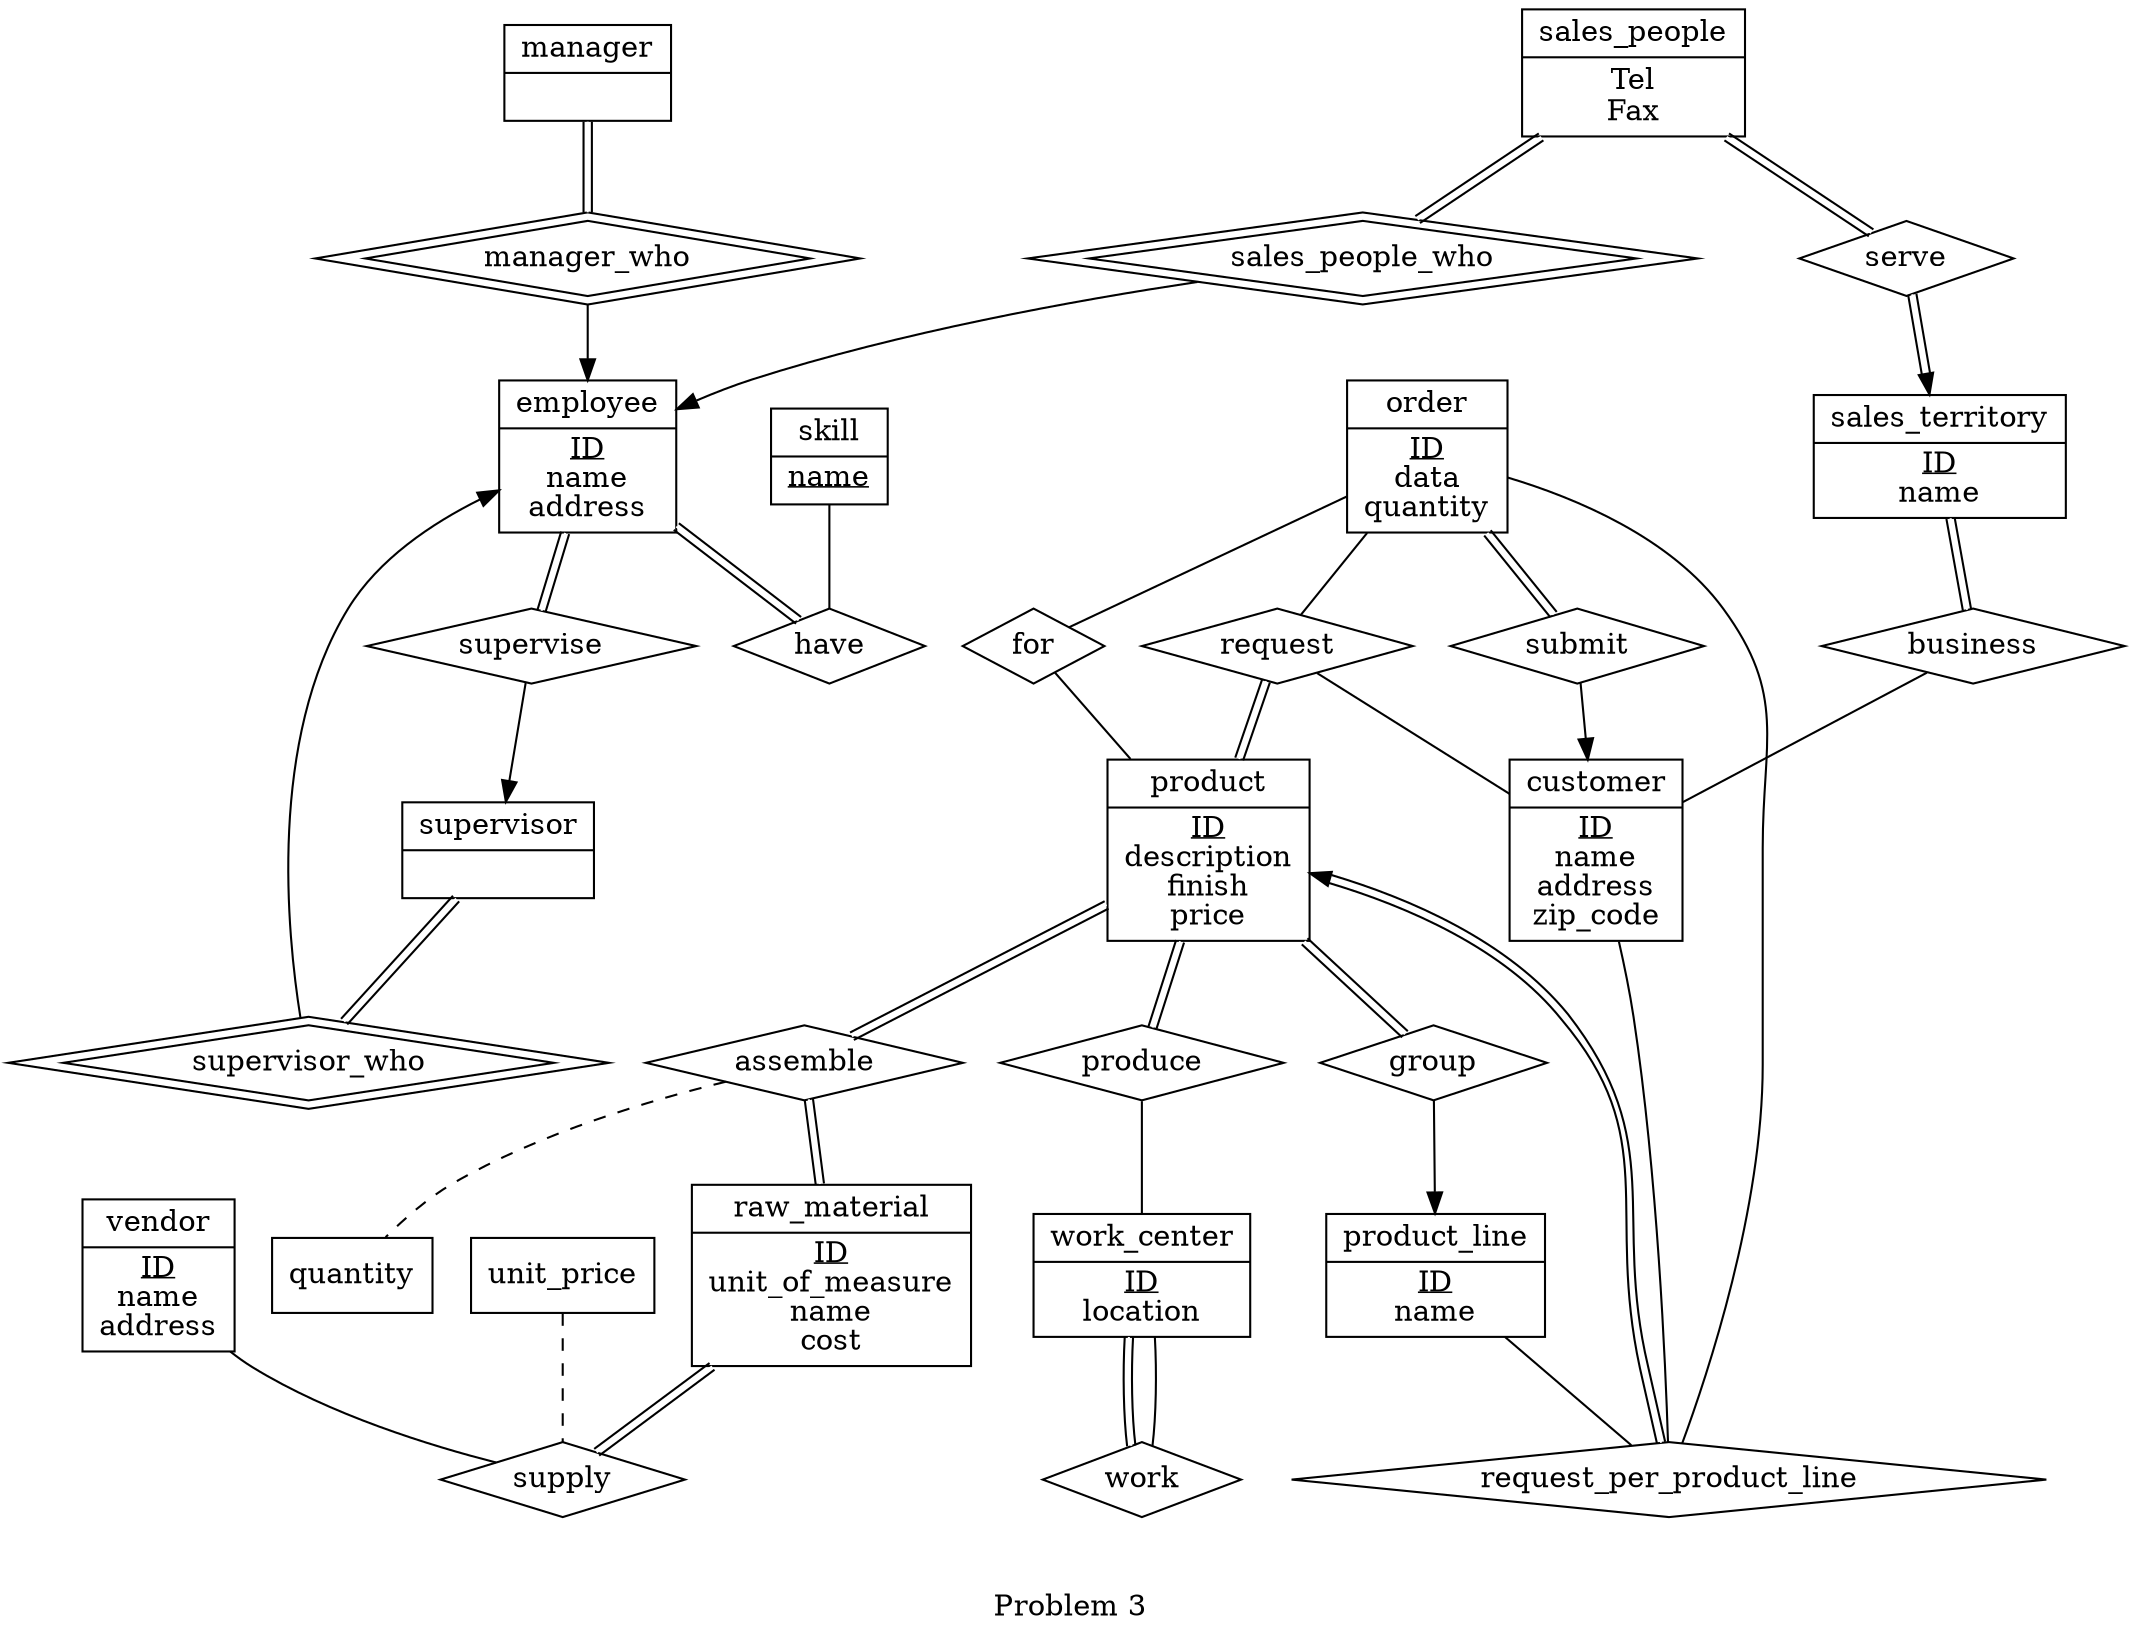 graph {
    label="\n\n Problem 3"
 
	{ node[shape="record"]
	raw_material 
	[label=<{raw_material|<u>ID</u><br/>unit_of_measure<br/>name<br/>cost<br/>}>]
	vendor 
	[label=<{vendor|<u>ID</u><br/>name<br/>address<br/>}>]
	sales_territory  
	[label=<{sales_territory|<u>ID</u><br/>name<br/>}>]
	sales_people 
	[label=<{sales_people|Tel<br/>Fax<br/>}>]
	product 
	[label=<{product|<u>ID</u><br/>description<br/>finish<br/>price<br/>}>]
	customer  
	[label=<{customer|<u>ID</u><br/>name<br/>address<br/>zip_code<br/>}>]
	product_line  
	[label=<{product_line|<u>ID</u><br/>name<br/>}>]
	order  
	[label=<{order|<u>ID</u><br/>data<br/>quantity<br/>}>]
	work_center  
	[label=<{work_center|<u>ID</u><br/>location<br/>}>]
	employee  
	[label=<{employee|<u>ID</u><br/>name<br/>address<br/>}>]
	manager  
	[label=<{manager|}>]
	supervisor  
	[label=<{supervisor|}>]
	skill  
	[label=<{skill|<u>name</u>}>]
	}
    { node[shape="diamond"]
	supply
	serve
	business
	assemble
	produce
	group
	request
	request_per_product_line
	for
	submit
	work
	have	
	supervise
	}
    { node[shape="diamond", peripheries=2]
	manager_who
	supervisor_who
	sales_people_who
	}
    { node[shape="box"]
	unit_price
	quantity
	}
 
	{ edge[dir=none]
	order -- for
	for -- product
	order -- request
	request -- customer
	order -- request_per_product_line
	customer -- request_per_product_line
	product_line -- request_per_product_line
	vendor -- supply
	work -- work_center	
	skill -- have
	produce -- work_center
	business -- customer
	}
	{ edge[dir=forward]
	submit -- customer
	sales_people_who -- employee
	group -- product_line
	supervise -- supervisor
	supervisor_who -- employee
	manager_who -- employee
	}
	{ edge[dir=forward, color="black:white:black"]
	request_per_product_line -- product
	serve -- sales_territory
	}
	{ edge[color="black:white:black"]
	sales_people -- serve
	sales_people -- sales_people_who
	sales_territory -- business
	order -- submit
	request -- product
	product -- group
	product -- produce
	work_center -- work
	supervisor -- supervisor_who
	employee -- supervise
	employee -- have
	manager -- manager_who
	product -- assemble
	assemble -- raw_material
	raw_material -- supply
	}
	{ edge[style="dashed"]
	unit_price -- supply
	assemble -- quantity
	}
	{ edge[]
	}
	{ edge[style=invis]
	}
}

